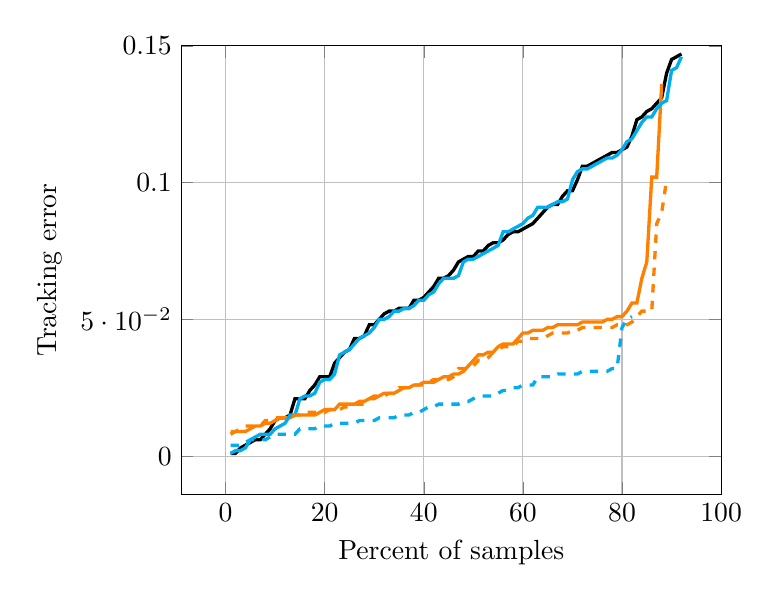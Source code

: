 % Recommended preamble:
\begin{tikzpicture}
\begin{axis}[xmajorgrids, ymajorgrids, xlabel={Percent of samples}, ylabel={Tracking error}, legend cell align={left}, legend pos={north west}, ymax={0.15}, xmax={100}]
    \addplot+[no marks, very thick, color={black}, style={solid}]
        coordinates {
            (1,0.001)
            (2,0.001)
            (3,0.003)
            (4,0.004)
            (5,0.005)
            (6,0.006)
            (7,0.006)
            (8,0.008)
            (9,0.01)
            (10,0.013)
            (11,0.014)
            (12,0.014)
            (13,0.015)
            (14,0.021)
            (15,0.021)
            (16,0.021)
            (17,0.024)
            (18,0.026)
            (19,0.029)
            (20,0.029)
            (21,0.029)
            (22,0.034)
            (23,0.036)
            (24,0.038)
            (25,0.039)
            (26,0.043)
            (27,0.043)
            (28,0.044)
            (29,0.048)
            (30,0.048)
            (31,0.05)
            (32,0.052)
            (33,0.053)
            (34,0.053)
            (35,0.054)
            (36,0.054)
            (37,0.054)
            (38,0.057)
            (39,0.057)
            (40,0.058)
            (41,0.06)
            (42,0.062)
            (43,0.065)
            (44,0.065)
            (45,0.066)
            (46,0.068)
            (47,0.071)
            (48,0.072)
            (49,0.073)
            (50,0.073)
            (51,0.075)
            (52,0.075)
            (53,0.077)
            (54,0.078)
            (55,0.078)
            (56,0.079)
            (57,0.081)
            (58,0.082)
            (59,0.082)
            (60,0.083)
            (61,0.084)
            (62,0.085)
            (63,0.087)
            (64,0.089)
            (65,0.091)
            (66,0.092)
            (67,0.092)
            (68,0.095)
            (69,0.097)
            (70,0.097)
            (71,0.101)
            (72,0.106)
            (73,0.106)
            (74,0.107)
            (75,0.108)
            (76,0.109)
            (77,0.11)
            (78,0.111)
            (79,0.111)
            (80,0.112)
            (81,0.113)
            (82,0.117)
            (83,0.123)
            (84,0.124)
            (85,0.126)
            (86,0.127)
            (87,0.129)
            (88,0.131)
            (89,0.14)
            (90,0.145)
            (91,0.146)
            (92,0.147)








        }
        ;
    \addplot+[no marks, very thick, color={orange}, style={solid}]
        coordinates {
            (1,0.008)
            (2,0.009)
            (3,0.009)
            (4,0.009)
            (5,0.01)
            (6,0.011)
            (7,0.011)
            (8,0.012)
            (9,0.012)
            (10,0.013)
            (11,0.014)
            (12,0.014)
            (13,0.014)
            (14,0.015)
            (15,0.015)
            (16,0.015)
            (17,0.015)
            (18,0.015)
            (19,0.016)
            (20,0.017)
            (21,0.017)
            (22,0.017)
            (23,0.019)
            (24,0.019)
            (25,0.019)
            (26,0.019)
            (27,0.02)
            (28,0.02)
            (29,0.021)
            (30,0.021)
            (31,0.022)
            (32,0.023)
            (33,0.023)
            (34,0.023)
            (35,0.024)
            (36,0.025)
            (37,0.025)
            (38,0.026)
            (39,0.026)
            (40,0.027)
            (41,0.027)
            (42,0.027)
            (43,0.028)
            (44,0.029)
            (45,0.029)
            (46,0.03)
            (47,0.03)
            (48,0.031)
            (49,0.033)
            (50,0.035)
            (51,0.037)
            (52,0.037)
            (53,0.038)
            (54,0.038)
            (55,0.04)
            (56,0.041)
            (57,0.041)
            (58,0.041)
            (59,0.043)
            (60,0.045)
            (61,0.045)
            (62,0.046)
            (63,0.046)
            (64,0.046)
            (65,0.047)
            (66,0.047)
            (67,0.048)
            (68,0.048)
            (69,0.048)
            (70,0.048)
            (71,0.048)
            (72,0.049)
            (73,0.049)
            (74,0.049)
            (75,0.049)
            (76,0.049)
            (77,0.05)
            (78,0.05)
            (79,0.051)
            (80,0.051)
            (81,0.053)
            (82,0.056)
            (83,0.056)
            (84,0.065)
            (85,0.071)
            (86,0.102)
            (87,0.102)
            (88,0.136)












        }
        ;
    \addplot+[no marks, very thick, color={cyan}, style={solid}]
        coordinates {
            (1,0.001)
            (2,0.002)
            (3,0.002)
            (4,0.003)
            (5,0.006)
            (6,0.007)
            (7,0.008)
            (8,0.008)
            (9,0.008)
            (10,0.01)
            (11,0.011)
            (12,0.012)
            (13,0.015)
            (14,0.015)
            (15,0.021)
            (16,0.022)
            (17,0.022)
            (18,0.023)
            (19,0.027)
            (20,0.028)
            (21,0.028)
            (22,0.03)
            (23,0.037)
            (24,0.038)
            (25,0.039)
            (26,0.041)
            (27,0.043)
            (28,0.044)
            (29,0.045)
            (30,0.047)
            (31,0.05)
            (32,0.05)
            (33,0.051)
            (34,0.053)
            (35,0.053)
            (36,0.054)
            (37,0.054)
            (38,0.055)
            (39,0.057)
            (40,0.057)
            (41,0.059)
            (42,0.06)
            (43,0.063)
            (44,0.065)
            (45,0.065)
            (46,0.065)
            (47,0.066)
            (48,0.071)
            (49,0.072)
            (50,0.072)
            (51,0.073)
            (52,0.074)
            (53,0.075)
            (54,0.076)
            (55,0.077)
            (56,0.082)
            (57,0.082)
            (58,0.083)
            (59,0.084)
            (60,0.085)
            (61,0.087)
            (62,0.088)
            (63,0.091)
            (64,0.091)
            (65,0.091)
            (66,0.092)
            (67,0.093)
            (68,0.093)
            (69,0.094)
            (70,0.101)
            (71,0.104)
            (72,0.105)
            (73,0.105)
            (74,0.106)
            (75,0.107)
            (76,0.108)
            (77,0.109)
            (78,0.109)
            (79,0.11)
            (80,0.112)
            (81,0.115)
            (82,0.116)
            (83,0.119)
            (84,0.122)
            (85,0.124)
            (86,0.124)
            (87,0.127)
            (88,0.129)
            (89,0.13)
            (90,0.141)
            (91,0.142)
            (92,0.146)








        }
        ;
    \addplot+[no marks, very thick, color={orange}, style={dashed}]
        coordinates {
            (1,0.009)
            (2,0.009)
            (3,0.01)
            (4,0.011)
            (5,0.011)
            (6,0.011)
            (7,0.011)
            (8,0.013)
            (9,0.013)
            (10,0.014)
            (11,0.014)
            (12,0.014)
            (13,0.014)
            (14,0.015)
            (15,0.015)
            (16,0.016)
            (17,0.016)
            (18,0.016)
            (19,0.016)
            (20,0.016)
            (21,0.017)
            (22,0.017)
            (23,0.017)
            (24,0.018)
            (25,0.018)
            (26,0.019)
            (27,0.019)
            (28,0.019)
            (29,0.021)
            (30,0.022)
            (31,0.022)
            (32,0.022)
            (33,0.023)
            (34,0.023)
            (35,0.025)
            (36,0.025)
            (37,0.025)
            (38,0.026)
            (39,0.026)
            (40,0.026)
            (41,0.027)
            (42,0.028)
            (43,0.028)
            (44,0.028)
            (45,0.028)
            (46,0.029)
            (47,0.032)
            (48,0.032)
            (49,0.032)
            (50,0.033)
            (51,0.035)
            (52,0.035)
            (53,0.036)
            (54,0.038)
            (55,0.039)
            (56,0.04)
            (57,0.04)
            (58,0.04)
            (59,0.042)
            (60,0.042)
            (61,0.043)
            (62,0.043)
            (63,0.043)
            (64,0.043)
            (65,0.044)
            (66,0.045)
            (67,0.045)
            (68,0.045)
            (69,0.045)
            (70,0.046)
            (71,0.046)
            (72,0.047)
            (73,0.047)
            (74,0.047)
            (75,0.047)
            (76,0.047)
            (77,0.047)
            (78,0.047)
            (79,0.048)
            (80,0.048)
            (81,0.048)
            (82,0.049)
            (83,0.051)
            (84,0.053)
            (85,0.053)
            (86,0.053)
            (87,0.085)
            (88,0.089)
            (89,0.101)











        }
        ;
    \addplot+[no marks, very thick, color={cyan}, style={dashed}]
        coordinates {
            (1,0.004)
            (2,0.004)
            (3,0.004)
            (4,0.005)
            (5,0.006)
            (6,0.006)
            (7,0.006)
            (8,0.006)
            (9,0.007)
            (10,0.008)
            (11,0.008)
            (12,0.008)
            (13,0.008)
            (14,0.008)
            (15,0.01)
            (16,0.01)
            (17,0.01)
            (18,0.01)
            (19,0.011)
            (20,0.011)
            (21,0.011)
            (22,0.012)
            (23,0.012)
            (24,0.012)
            (25,0.012)
            (26,0.012)
            (27,0.013)
            (28,0.013)
            (29,0.013)
            (30,0.013)
            (31,0.014)
            (32,0.014)
            (33,0.014)
            (34,0.014)
            (35,0.015)
            (36,0.015)
            (37,0.015)
            (38,0.016)
            (39,0.016)
            (40,0.017)
            (41,0.018)
            (42,0.018)
            (43,0.019)
            (44,0.019)
            (45,0.019)
            (46,0.019)
            (47,0.019)
            (48,0.02)
            (49,0.02)
            (50,0.021)
            (51,0.022)
            (52,0.022)
            (53,0.022)
            (54,0.022)
            (55,0.023)
            (56,0.024)
            (57,0.024)
            (58,0.025)
            (59,0.025)
            (60,0.026)
            (61,0.026)
            (62,0.026)
            (63,0.029)
            (64,0.029)
            (65,0.029)
            (66,0.029)
            (67,0.03)
            (68,0.03)
            (69,0.03)
            (70,0.03)
            (71,0.03)
            (72,0.031)
            (73,0.031)
            (74,0.031)
            (75,0.031)
            (76,0.031)
            (77,0.031)
            (78,0.032)
            (79,0.032)
            (80,0.047)
            (81,0.05)
            (82,0.051)


















        }
        ;
\end{axis}
\end{tikzpicture}
